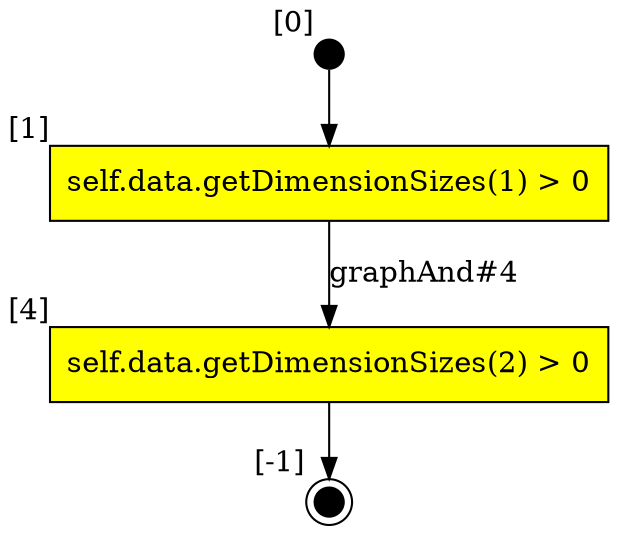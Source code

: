 digraph CLG {
  0 [style=filled, fillcolor=black, shape="circle", label="", fixedsize=true, width=.2, height=.2, xlabel="[0]"];
  1 [shape="box", label="self.data.getDimensionSizes(1) > 0", style=filled, fillcolor=yellow, xlabel="[1]"];
  4 [shape="box", label="self.data.getDimensionSizes(2) > 0", style=filled, fillcolor=yellow, xlabel="[4]"];
  5 [style=filled, fillcolor=black, shape="doublecircle", label="", fixedsize=true, width=.2, height=.2, xlabel="[-1]"];
  0 -> 1;
  4 -> 5;
  1 -> 4[label="graphAnd#4"];
}
